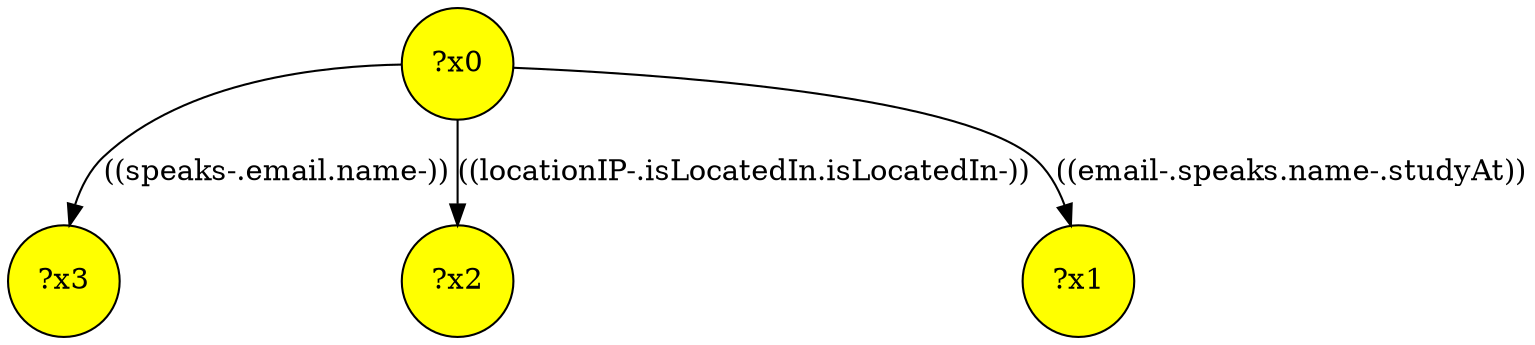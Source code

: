 digraph g {
	x3 [fillcolor="yellow", style="filled," shape=circle, label="?x3"];
	x0 [fillcolor="yellow", style="filled," shape=circle, label="?x0"];
	x2 [fillcolor="yellow", style="filled," shape=circle, label="?x2"];
	x1 [fillcolor="yellow", style="filled," shape=circle, label="?x1"];
	x0 -> x1 [label="((email-.speaks.name-.studyAt))"];
	x0 -> x2 [label="((locationIP-.isLocatedIn.isLocatedIn-))"];
	x0 -> x3 [label="((speaks-.email.name-))"];
}
